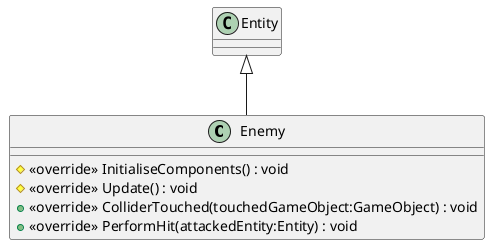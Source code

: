 @startuml
class Enemy {
    # <<override>> InitialiseComponents() : void
    # <<override>> Update() : void
    + <<override>> ColliderTouched(touchedGameObject:GameObject) : void
    + <<override>> PerformHit(attackedEntity:Entity) : void
}
Entity <|-- Enemy
@enduml
